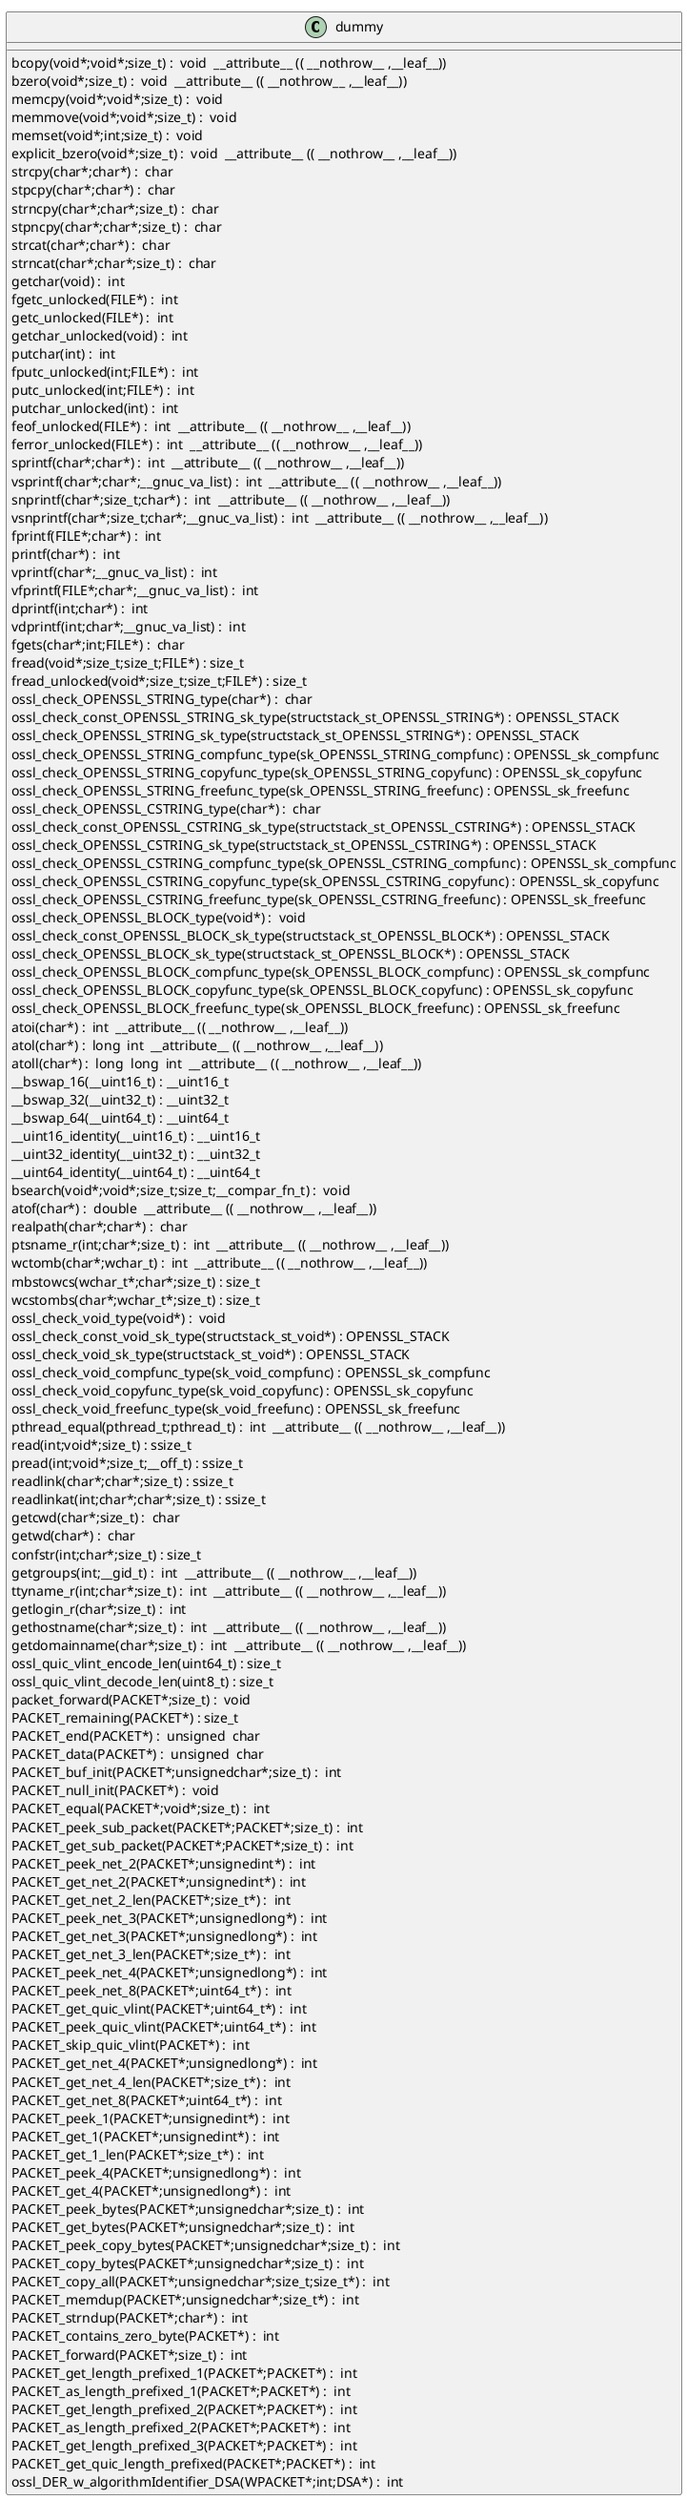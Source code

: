@startuml
!pragma layout smetana
class dummy {
bcopy(void*;void*;size_t) :  void  __attribute__ (( __nothrow__ ,__leaf__)) [[[./../../../.././qc/providers/common/der/der_dsa_key.c.html#333]]]
bzero(void*;size_t) :  void  __attribute__ (( __nothrow__ ,__leaf__)) [[[./../../../.././qc/providers/common/der/der_dsa_key.c.html#340]]]
memcpy(void*;void*;size_t) :  void  [[[./../../../.././qc/providers/common/der/der_dsa_key.c.html#381]]]
memmove(void*;void*;size_t) :  void  [[[./../../../.././qc/providers/common/der/der_dsa_key.c.html#389]]]
memset(void*;int;size_t) :  void  [[[./../../../.././qc/providers/common/der/der_dsa_key.c.html#396]]]
explicit_bzero(void*;size_t) :  void  __attribute__ (( __nothrow__ ,__leaf__)) [[[./../../../.././qc/providers/common/der/der_dsa_key.c.html#409]]]
strcpy(char*;char*) :  char  [[[./../../../.././qc/providers/common/der/der_dsa_key.c.html#416]]]
stpcpy(char*;char*) :  char  [[[./../../../.././qc/providers/common/der/der_dsa_key.c.html#423]]]
strncpy(char*;char*;size_t) :  char  [[[./../../../.././qc/providers/common/der/der_dsa_key.c.html#431]]]
stpncpy(char*;char*;size_t) :  char  [[[./../../../.././qc/providers/common/der/der_dsa_key.c.html#441]]]
strcat(char*;char*) :  char  [[[./../../../.././qc/providers/common/der/der_dsa_key.c.html#448]]]
strncat(char*;char*;size_t) :  char  [[[./../../../.././qc/providers/common/der/der_dsa_key.c.html#455]]]
getchar(void) :  int  [[[./../../../.././qc/providers/common/der/der_dsa_key.c.html#1311]]]
fgetc_unlocked(FILE*) :  int  [[[./../../../.././qc/providers/common/der/der_dsa_key.c.html#1320]]]
getc_unlocked(FILE*) :  int  [[[./../../../.././qc/providers/common/der/der_dsa_key.c.html#1330]]]
getchar_unlocked(void) :  int  [[[./../../../.././qc/providers/common/der/der_dsa_key.c.html#1337]]]
putchar(int) :  int  [[[./../../../.././qc/providers/common/der/der_dsa_key.c.html#1346]]]
fputc_unlocked(int;FILE*) :  int  [[[./../../../.././qc/providers/common/der/der_dsa_key.c.html#1355]]]
putc_unlocked(int;FILE*) :  int  [[[./../../../.././qc/providers/common/der/der_dsa_key.c.html#1365]]]
putchar_unlocked(int) :  int  [[[./../../../.././qc/providers/common/der/der_dsa_key.c.html#1372]]]
feof_unlocked(FILE*) :  int  __attribute__ (( __nothrow__ ,__leaf__)) [[[./../../../.././qc/providers/common/der/der_dsa_key.c.html#1378]]]
ferror_unlocked(FILE*) :  int  __attribute__ (( __nothrow__ ,__leaf__)) [[[./../../../.././qc/providers/common/der/der_dsa_key.c.html#1385]]]
sprintf(char*;char*) :  int  __attribute__ (( __nothrow__ ,__leaf__)) [[[./../../../.././qc/providers/common/der/der_dsa_key.c.html#1404]]]
vsprintf(char*;char*;__gnuc_va_list) :  int  __attribute__ (( __nothrow__ ,__leaf__)) [[[./../../../.././qc/providers/common/der/der_dsa_key.c.html#1417]]]
snprintf(char*;size_t;char*) :  int  __attribute__ (( __nothrow__ ,__leaf__)) [[[./../../../.././qc/providers/common/der/der_dsa_key.c.html#1436]]]
vsnprintf(char*;size_t;char*;__gnuc_va_list) :  int  __attribute__ (( __nothrow__ ,__leaf__)) [[[./../../../.././qc/providers/common/der/der_dsa_key.c.html#1450]]]
fprintf(FILE*;char*) :  int  [[[./../../../.././qc/providers/common/der/der_dsa_key.c.html#1471]]]
printf(char*) :  int  [[[./../../../.././qc/providers/common/der/der_dsa_key.c.html#1478]]]
vprintf(char*;__gnuc_va_list) :  int  [[[./../../../.././qc/providers/common/der/der_dsa_key.c.html#1490]]]
vfprintf(FILE*;char*;__gnuc_va_list) :  int  [[[./../../../.././qc/providers/common/der/der_dsa_key.c.html#1500]]]
dprintf(int;char*) :  int  [[[./../../../.././qc/providers/common/der/der_dsa_key.c.html#1515]]]
vdprintf(int;char*;__gnuc_va_list) :  int  [[[./../../../.././qc/providers/common/der/der_dsa_key.c.html#1526]]]
fgets(char*;int;FILE*) :  char  [[[./../../../.././qc/providers/common/der/der_dsa_key.c.html#1545]]]
fread(void*;size_t;size_t;FILE*) : size_t [[[./../../../.././qc/providers/common/der/der_dsa_key.c.html#1571]]]
fread_unlocked(void*;size_t;size_t;FILE*) : size_t [[[./../../../.././qc/providers/common/der/der_dsa_key.c.html#1598]]]
ossl_check_OPENSSL_STRING_type(char*) :  char  [[[./../../../.././qc/providers/common/der/der_dsa_key.c.html#1751]]]
ossl_check_const_OPENSSL_STRING_sk_type(structstack_st_OPENSSL_STRING*) : OPENSSL_STACK [[[./../../../.././qc/providers/common/der/der_dsa_key.c.html#1751]]]
ossl_check_OPENSSL_STRING_sk_type(structstack_st_OPENSSL_STRING*) : OPENSSL_STACK [[[./../../../.././qc/providers/common/der/der_dsa_key.c.html#1751]]]
ossl_check_OPENSSL_STRING_compfunc_type(sk_OPENSSL_STRING_compfunc) : OPENSSL_sk_compfunc [[[./../../../.././qc/providers/common/der/der_dsa_key.c.html#1751]]]
ossl_check_OPENSSL_STRING_copyfunc_type(sk_OPENSSL_STRING_copyfunc) : OPENSSL_sk_copyfunc [[[./../../../.././qc/providers/common/der/der_dsa_key.c.html#1751]]]
ossl_check_OPENSSL_STRING_freefunc_type(sk_OPENSSL_STRING_freefunc) : OPENSSL_sk_freefunc [[[./../../../.././qc/providers/common/der/der_dsa_key.c.html#1751]]]
ossl_check_OPENSSL_CSTRING_type(char*) :  char  [[[./../../../.././qc/providers/common/der/der_dsa_key.c.html#1753]]]
ossl_check_const_OPENSSL_CSTRING_sk_type(structstack_st_OPENSSL_CSTRING*) : OPENSSL_STACK [[[./../../../.././qc/providers/common/der/der_dsa_key.c.html#1753]]]
ossl_check_OPENSSL_CSTRING_sk_type(structstack_st_OPENSSL_CSTRING*) : OPENSSL_STACK [[[./../../../.././qc/providers/common/der/der_dsa_key.c.html#1753]]]
ossl_check_OPENSSL_CSTRING_compfunc_type(sk_OPENSSL_CSTRING_compfunc) : OPENSSL_sk_compfunc [[[./../../../.././qc/providers/common/der/der_dsa_key.c.html#1753]]]
ossl_check_OPENSSL_CSTRING_copyfunc_type(sk_OPENSSL_CSTRING_copyfunc) : OPENSSL_sk_copyfunc [[[./../../../.././qc/providers/common/der/der_dsa_key.c.html#1753]]]
ossl_check_OPENSSL_CSTRING_freefunc_type(sk_OPENSSL_CSTRING_freefunc) : OPENSSL_sk_freefunc [[[./../../../.././qc/providers/common/der/der_dsa_key.c.html#1753]]]
ossl_check_OPENSSL_BLOCK_type(void*) :  void  [[[./../../../.././qc/providers/common/der/der_dsa_key.c.html#1756]]]
ossl_check_const_OPENSSL_BLOCK_sk_type(structstack_st_OPENSSL_BLOCK*) : OPENSSL_STACK [[[./../../../.././qc/providers/common/der/der_dsa_key.c.html#1756]]]
ossl_check_OPENSSL_BLOCK_sk_type(structstack_st_OPENSSL_BLOCK*) : OPENSSL_STACK [[[./../../../.././qc/providers/common/der/der_dsa_key.c.html#1756]]]
ossl_check_OPENSSL_BLOCK_compfunc_type(sk_OPENSSL_BLOCK_compfunc) : OPENSSL_sk_compfunc [[[./../../../.././qc/providers/common/der/der_dsa_key.c.html#1756]]]
ossl_check_OPENSSL_BLOCK_copyfunc_type(sk_OPENSSL_BLOCK_copyfunc) : OPENSSL_sk_copyfunc [[[./../../../.././qc/providers/common/der/der_dsa_key.c.html#1756]]]
ossl_check_OPENSSL_BLOCK_freefunc_type(sk_OPENSSL_BLOCK_freefunc) : OPENSSL_sk_freefunc [[[./../../../.././qc/providers/common/der/der_dsa_key.c.html#1756]]]
atoi(char*) :  int  __attribute__ (( __nothrow__ ,__leaf__)) [[[./../../../.././qc/providers/common/der/der_dsa_key.c.html#2066]]]
atol(char*) :  long  int  __attribute__ (( __nothrow__ ,__leaf__)) [[[./../../../.././qc/providers/common/der/der_dsa_key.c.html#2071]]]
atoll(char*) :  long  long  int  __attribute__ (( __nothrow__ ,__leaf__)) [[[./../../../.././qc/providers/common/der/der_dsa_key.c.html#2078]]]
__bswap_16(__uint16_t) : __uint16_t [[[./../../../.././qc/providers/common/der/der_dsa_key.c.html#2225]]]
__bswap_32(__uint32_t) : __uint32_t [[[./../../../.././qc/providers/common/der/der_dsa_key.c.html#2240]]]
__bswap_64(__uint64_t) : __uint64_t [[[./../../../.././qc/providers/common/der/der_dsa_key.c.html#2250]]]
__uint16_identity(__uint16_t) : __uint16_t [[[./../../../.././qc/providers/common/der/der_dsa_key.c.html#2262]]]
__uint32_identity(__uint32_t) : __uint32_t [[[./../../../.././qc/providers/common/der/der_dsa_key.c.html#2268]]]
__uint64_identity(__uint64_t) : __uint64_t [[[./../../../.././qc/providers/common/der/der_dsa_key.c.html#2274]]]
bsearch(void*;void*;size_t;size_t;__compar_fn_t) :  void  [[[./../../../.././qc/providers/common/der/der_dsa_key.c.html#2942]]]
atof(char*) :  double  __attribute__ (( __nothrow__ ,__leaf__)) [[[./../../../.././qc/providers/common/der/der_dsa_key.c.html#1]]]
realpath(char*;char*) :  char  [[[./../../../.././qc/providers/common/der/der_dsa_key.c.html#1]]]
ptsname_r(int;char*;size_t) :  int  __attribute__ (( __nothrow__ ,__leaf__)) [[[./../../../.././qc/providers/common/der/der_dsa_key.c.html#1]]]
wctomb(char*;wchar_t) :  int  __attribute__ (( __nothrow__ ,__leaf__)) [[[./../../../.././qc/providers/common/der/der_dsa_key.c.html#1]]]
mbstowcs(wchar_t*;char*;size_t) : size_t [[[./../../../.././qc/providers/common/der/der_dsa_key.c.html#1]]]
wcstombs(char*;wchar_t*;size_t) : size_t [[[./../../../.././qc/providers/common/der/der_dsa_key.c.html#1]]]
ossl_check_void_type(void*) :  void  [[[./../../../.././qc/providers/common/der/der_dsa_key.c.html#1]]]
ossl_check_const_void_sk_type(structstack_st_void*) : OPENSSL_STACK [[[./../../../.././qc/providers/common/der/der_dsa_key.c.html#1]]]
ossl_check_void_sk_type(structstack_st_void*) : OPENSSL_STACK [[[./../../../.././qc/providers/common/der/der_dsa_key.c.html#1]]]
ossl_check_void_compfunc_type(sk_void_compfunc) : OPENSSL_sk_compfunc [[[./../../../.././qc/providers/common/der/der_dsa_key.c.html#1]]]
ossl_check_void_copyfunc_type(sk_void_copyfunc) : OPENSSL_sk_copyfunc [[[./../../../.././qc/providers/common/der/der_dsa_key.c.html#1]]]
ossl_check_void_freefunc_type(sk_void_freefunc) : OPENSSL_sk_freefunc [[[./../../../.././qc/providers/common/der/der_dsa_key.c.html#1]]]
pthread_equal(pthread_t;pthread_t) :  int  __attribute__ (( __nothrow__ ,__leaf__)) [[[./../../../.././qc/providers/common/der/der_dsa_key.c.html#1]]]
read(int;void*;size_t) : ssize_t [[[./../../../.././qc/providers/common/der/der_dsa_key.c.html#1]]]
pread(int;void*;size_t;__off_t) : ssize_t [[[./../../../.././qc/providers/common/der/der_dsa_key.c.html#1]]]
readlink(char*;char*;size_t) : ssize_t [[[./../../../.././qc/providers/common/der/der_dsa_key.c.html#1]]]
readlinkat(int;char*;char*;size_t) : ssize_t [[[./../../../.././qc/providers/common/der/der_dsa_key.c.html#1]]]
getcwd(char*;size_t) :  char  [[[./../../../.././qc/providers/common/der/der_dsa_key.c.html#1]]]
getwd(char*) :  char  [[[./../../../.././qc/providers/common/der/der_dsa_key.c.html#1]]]
confstr(int;char*;size_t) : size_t [[[./../../../.././qc/providers/common/der/der_dsa_key.c.html#1]]]
getgroups(int;__gid_t) :  int  __attribute__ (( __nothrow__ ,__leaf__)) [[[./../../../.././qc/providers/common/der/der_dsa_key.c.html#1]]]
ttyname_r(int;char*;size_t) :  int  __attribute__ (( __nothrow__ ,__leaf__)) [[[./../../../.././qc/providers/common/der/der_dsa_key.c.html#1]]]
getlogin_r(char*;size_t) :  int  [[[./../../../.././qc/providers/common/der/der_dsa_key.c.html#1]]]
gethostname(char*;size_t) :  int  __attribute__ (( __nothrow__ ,__leaf__)) [[[./../../../.././qc/providers/common/der/der_dsa_key.c.html#1]]]
getdomainname(char*;size_t) :  int  __attribute__ (( __nothrow__ ,__leaf__)) [[[./../../../.././qc/providers/common/der/der_dsa_key.c.html#1]]]
ossl_quic_vlint_encode_len(uint64_t) : size_t [[[./../../../.././qc/providers/common/der/der_dsa_key.c.html#1]]]
ossl_quic_vlint_decode_len(uint8_t) : size_t [[[./../../../.././qc/providers/common/der/der_dsa_key.c.html#1]]]
packet_forward(PACKET*;size_t) :  void  [[[./../../../.././qc/providers/common/der/der_dsa_key.c.html#1]]]
PACKET_remaining(PACKET*) : size_t [[[./../../../.././qc/providers/common/der/der_dsa_key.c.html#1]]]
PACKET_end(PACKET*) :  unsigned  char  [[[./../../../.././qc/providers/common/der/der_dsa_key.c.html#1]]]
PACKET_data(PACKET*) :  unsigned  char  [[[./../../../.././qc/providers/common/der/der_dsa_key.c.html#1]]]
PACKET_buf_init(PACKET*;unsignedchar*;size_t) :  int  [[[./../../../.././qc/providers/common/der/der_dsa_key.c.html#1]]]
PACKET_null_init(PACKET*) :  void  [[[./../../../.././qc/providers/common/der/der_dsa_key.c.html#1]]]
PACKET_equal(PACKET*;void*;size_t) :  int  [[[./../../../.././qc/providers/common/der/der_dsa_key.c.html#1]]]
PACKET_peek_sub_packet(PACKET*;PACKET*;size_t) :  int  [[[./../../../.././qc/providers/common/der/der_dsa_key.c.html#1]]]
PACKET_get_sub_packet(PACKET*;PACKET*;size_t) :  int  [[[./../../../.././qc/providers/common/der/der_dsa_key.c.html#1]]]
PACKET_peek_net_2(PACKET*;unsignedint*) :  int  [[[./../../../.././qc/providers/common/der/der_dsa_key.c.html#1]]]
PACKET_get_net_2(PACKET*;unsignedint*) :  int  [[[./../../../.././qc/providers/common/der/der_dsa_key.c.html#1]]]
PACKET_get_net_2_len(PACKET*;size_t*) :  int  [[[./../../../.././qc/providers/common/der/der_dsa_key.c.html#1]]]
PACKET_peek_net_3(PACKET*;unsignedlong*) :  int  [[[./../../../.././qc/providers/common/der/der_dsa_key.c.html#1]]]
PACKET_get_net_3(PACKET*;unsignedlong*) :  int  [[[./../../../.././qc/providers/common/der/der_dsa_key.c.html#1]]]
PACKET_get_net_3_len(PACKET*;size_t*) :  int  [[[./../../../.././qc/providers/common/der/der_dsa_key.c.html#1]]]
PACKET_peek_net_4(PACKET*;unsignedlong*) :  int  [[[./../../../.././qc/providers/common/der/der_dsa_key.c.html#1]]]
PACKET_peek_net_8(PACKET*;uint64_t*) :  int  [[[./../../../.././qc/providers/common/der/der_dsa_key.c.html#1]]]
PACKET_get_quic_vlint(PACKET*;uint64_t*) :  int  [[[./../../../.././qc/providers/common/der/der_dsa_key.c.html#1]]]
PACKET_peek_quic_vlint(PACKET*;uint64_t*) :  int  [[[./../../../.././qc/providers/common/der/der_dsa_key.c.html#1]]]
PACKET_skip_quic_vlint(PACKET*) :  int  [[[./../../../.././qc/providers/common/der/der_dsa_key.c.html#1]]]
PACKET_get_net_4(PACKET*;unsignedlong*) :  int  [[[./../../../.././qc/providers/common/der/der_dsa_key.c.html#1]]]
PACKET_get_net_4_len(PACKET*;size_t*) :  int  [[[./../../../.././qc/providers/common/der/der_dsa_key.c.html#1]]]
PACKET_get_net_8(PACKET*;uint64_t*) :  int  [[[./../../../.././qc/providers/common/der/der_dsa_key.c.html#1]]]
PACKET_peek_1(PACKET*;unsignedint*) :  int  [[[./../../../.././qc/providers/common/der/der_dsa_key.c.html#1]]]
PACKET_get_1(PACKET*;unsignedint*) :  int  [[[./../../../.././qc/providers/common/der/der_dsa_key.c.html#1]]]
PACKET_get_1_len(PACKET*;size_t*) :  int  [[[./../../../.././qc/providers/common/der/der_dsa_key.c.html#1]]]
PACKET_peek_4(PACKET*;unsignedlong*) :  int  [[[./../../../.././qc/providers/common/der/der_dsa_key.c.html#1]]]
PACKET_get_4(PACKET*;unsignedlong*) :  int  [[[./../../../.././qc/providers/common/der/der_dsa_key.c.html#1]]]
PACKET_peek_bytes(PACKET*;unsignedchar*;size_t) :  int  [[[./../../../.././qc/providers/common/der/der_dsa_key.c.html#1]]]
PACKET_get_bytes(PACKET*;unsignedchar*;size_t) :  int  [[[./../../../.././qc/providers/common/der/der_dsa_key.c.html#1]]]
PACKET_peek_copy_bytes(PACKET*;unsignedchar*;size_t) :  int  [[[./../../../.././qc/providers/common/der/der_dsa_key.c.html#1]]]
PACKET_copy_bytes(PACKET*;unsignedchar*;size_t) :  int  [[[./../../../.././qc/providers/common/der/der_dsa_key.c.html#1]]]
PACKET_copy_all(PACKET*;unsignedchar*;size_t;size_t*) :  int  [[[./../../../.././qc/providers/common/der/der_dsa_key.c.html#1]]]
PACKET_memdup(PACKET*;unsignedchar*;size_t*) :  int  [[[./../../../.././qc/providers/common/der/der_dsa_key.c.html#1]]]
PACKET_strndup(PACKET*;char*) :  int  [[[./../../../.././qc/providers/common/der/der_dsa_key.c.html#1]]]
PACKET_contains_zero_byte(PACKET*) :  int  [[[./../../../.././qc/providers/common/der/der_dsa_key.c.html#1]]]
PACKET_forward(PACKET*;size_t) :  int  [[[./../../../.././qc/providers/common/der/der_dsa_key.c.html#1]]]
PACKET_get_length_prefixed_1(PACKET*;PACKET*) :  int  [[[./../../../.././qc/providers/common/der/der_dsa_key.c.html#1]]]
PACKET_as_length_prefixed_1(PACKET*;PACKET*) :  int  [[[./../../../.././qc/providers/common/der/der_dsa_key.c.html#1]]]
PACKET_get_length_prefixed_2(PACKET*;PACKET*) :  int  [[[./../../../.././qc/providers/common/der/der_dsa_key.c.html#1]]]
PACKET_as_length_prefixed_2(PACKET*;PACKET*) :  int  [[[./../../../.././qc/providers/common/der/der_dsa_key.c.html#1]]]
PACKET_get_length_prefixed_3(PACKET*;PACKET*) :  int  [[[./../../../.././qc/providers/common/der/der_dsa_key.c.html#1]]]
PACKET_get_quic_length_prefixed(PACKET*;PACKET*) :  int  [[[./../../../.././qc/providers/common/der/der_dsa_key.c.html#1]]]
ossl_DER_w_algorithmIdentifier_DSA(WPACKET*;int;DSA*) :  int  [[[./../../../.././qc/providers/common/der/der_dsa_key.c.html#1]]]
} 
@enduml
